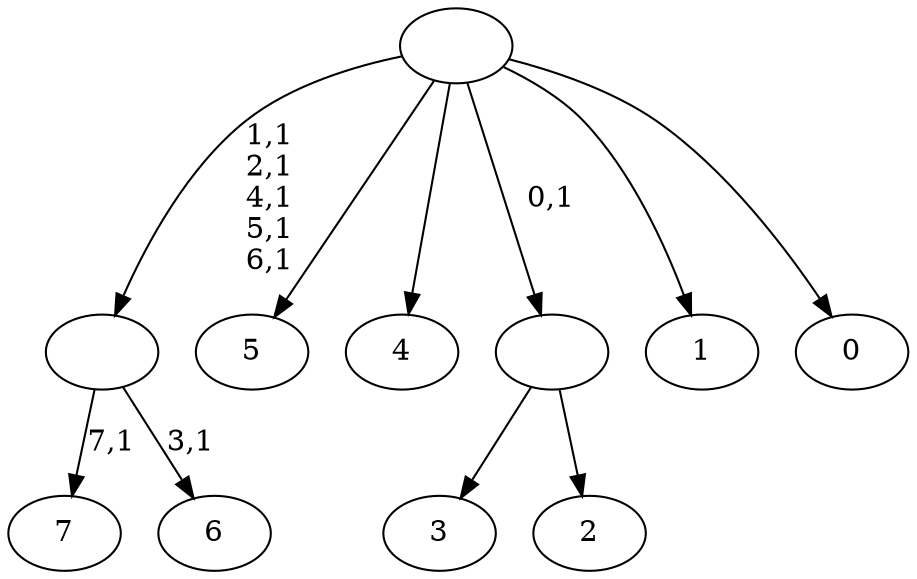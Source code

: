 digraph T {
	16 [label="7"]
	14 [label="6"]
	12 [label=""]
	7 [label="5"]
	6 [label="4"]
	5 [label="3"]
	4 [label="2"]
	3 [label=""]
	2 [label="1"]
	1 [label="0"]
	0 [label=""]
	12 -> 14 [label="3,1"]
	12 -> 16 [label="7,1"]
	3 -> 5 [label=""]
	3 -> 4 [label=""]
	0 -> 12 [label="1,1\n2,1\n4,1\n5,1\n6,1"]
	0 -> 7 [label=""]
	0 -> 6 [label=""]
	0 -> 3 [label="0,1"]
	0 -> 2 [label=""]
	0 -> 1 [label=""]
}

